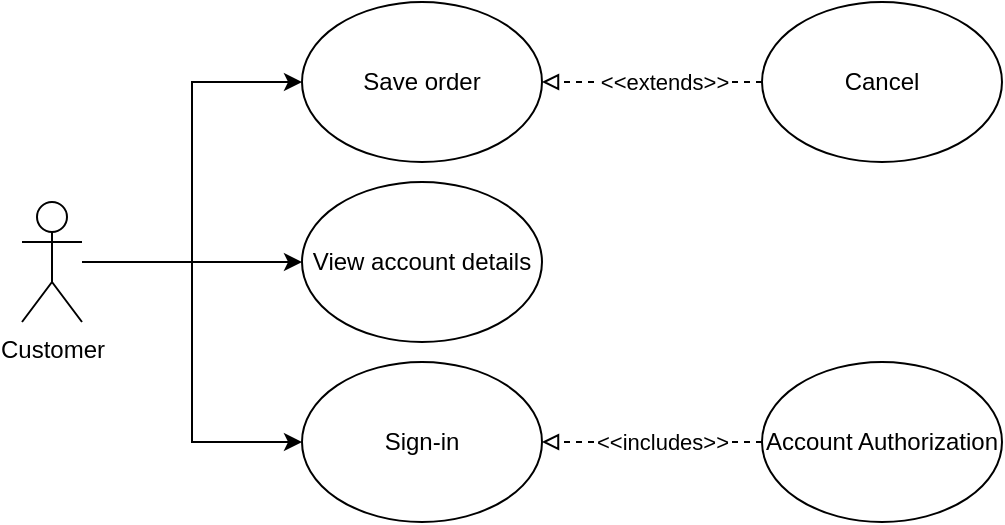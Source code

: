 <mxfile version="20.3.1" type="device"><diagram id="Xc94BhKtf3hv8LHiKfUO" name="Page-1"><mxGraphModel dx="1422" dy="794" grid="1" gridSize="10" guides="1" tooltips="1" connect="1" arrows="1" fold="1" page="1" pageScale="1" pageWidth="827" pageHeight="1169" math="0" shadow="0"><root><mxCell id="0"/><mxCell id="1" parent="0"/><mxCell id="pUeJEDHlmHjVvvMUbgfU-2" value="Save order" style="ellipse;whiteSpace=wrap;html=1;" vertex="1" parent="1"><mxGeometry x="210" y="190" width="120" height="80" as="geometry"/></mxCell><mxCell id="pUeJEDHlmHjVvvMUbgfU-4" value="View account details" style="ellipse;whiteSpace=wrap;html=1;" vertex="1" parent="1"><mxGeometry x="210" y="280" width="120" height="80" as="geometry"/></mxCell><mxCell id="pUeJEDHlmHjVvvMUbgfU-11" style="edgeStyle=orthogonalEdgeStyle;rounded=0;orthogonalLoop=1;jettySize=auto;html=1;entryX=0;entryY=0.5;entryDx=0;entryDy=0;" edge="1" parent="1" source="pUeJEDHlmHjVvvMUbgfU-5" target="pUeJEDHlmHjVvvMUbgfU-2"><mxGeometry relative="1" as="geometry"/></mxCell><mxCell id="pUeJEDHlmHjVvvMUbgfU-12" style="edgeStyle=orthogonalEdgeStyle;rounded=0;orthogonalLoop=1;jettySize=auto;html=1;entryX=0;entryY=0.5;entryDx=0;entryDy=0;" edge="1" parent="1" source="pUeJEDHlmHjVvvMUbgfU-5" target="pUeJEDHlmHjVvvMUbgfU-4"><mxGeometry relative="1" as="geometry"/></mxCell><mxCell id="pUeJEDHlmHjVvvMUbgfU-16" style="edgeStyle=orthogonalEdgeStyle;rounded=0;orthogonalLoop=1;jettySize=auto;html=1;entryX=0;entryY=0.5;entryDx=0;entryDy=0;" edge="1" parent="1" source="pUeJEDHlmHjVvvMUbgfU-5" target="pUeJEDHlmHjVvvMUbgfU-15"><mxGeometry relative="1" as="geometry"/></mxCell><mxCell id="pUeJEDHlmHjVvvMUbgfU-5" value="Customer" style="shape=umlActor;verticalLabelPosition=bottom;verticalAlign=top;html=1;outlineConnect=0;" vertex="1" parent="1"><mxGeometry x="70" y="290" width="30" height="60" as="geometry"/></mxCell><mxCell id="pUeJEDHlmHjVvvMUbgfU-15" value="Sign-in" style="ellipse;whiteSpace=wrap;html=1;" vertex="1" parent="1"><mxGeometry x="210" y="370" width="120" height="80" as="geometry"/></mxCell><mxCell id="pUeJEDHlmHjVvvMUbgfU-18" style="edgeStyle=orthogonalEdgeStyle;rounded=0;orthogonalLoop=1;jettySize=auto;html=1;entryX=1;entryY=0.5;entryDx=0;entryDy=0;endArrow=block;endFill=0;dashed=1;" edge="1" parent="1" source="pUeJEDHlmHjVvvMUbgfU-17" target="pUeJEDHlmHjVvvMUbgfU-15"><mxGeometry relative="1" as="geometry"/></mxCell><mxCell id="pUeJEDHlmHjVvvMUbgfU-19" value="&amp;lt;&amp;lt;includes&amp;gt;&amp;gt;" style="edgeLabel;html=1;align=center;verticalAlign=middle;resizable=0;points=[];" vertex="1" connectable="0" parent="pUeJEDHlmHjVvvMUbgfU-18"><mxGeometry x="0.169" y="-1" relative="1" as="geometry"><mxPoint x="14" y="1" as="offset"/></mxGeometry></mxCell><mxCell id="pUeJEDHlmHjVvvMUbgfU-17" value="Account Authorization" style="ellipse;whiteSpace=wrap;html=1;" vertex="1" parent="1"><mxGeometry x="440" y="370" width="120" height="80" as="geometry"/></mxCell><mxCell id="pUeJEDHlmHjVvvMUbgfU-21" style="edgeStyle=orthogonalEdgeStyle;rounded=0;orthogonalLoop=1;jettySize=auto;html=1;entryX=1;entryY=0.5;entryDx=0;entryDy=0;dashed=1;endArrow=block;endFill=0;" edge="1" parent="1" source="pUeJEDHlmHjVvvMUbgfU-20" target="pUeJEDHlmHjVvvMUbgfU-2"><mxGeometry relative="1" as="geometry"/></mxCell><mxCell id="pUeJEDHlmHjVvvMUbgfU-22" value="&amp;lt;&amp;lt;extends&amp;gt;&amp;gt;" style="edgeLabel;html=1;align=center;verticalAlign=middle;resizable=0;points=[];" vertex="1" connectable="0" parent="pUeJEDHlmHjVvvMUbgfU-21"><mxGeometry x="0.092" relative="1" as="geometry"><mxPoint x="11" as="offset"/></mxGeometry></mxCell><mxCell id="pUeJEDHlmHjVvvMUbgfU-20" value="Cancel" style="ellipse;whiteSpace=wrap;html=1;" vertex="1" parent="1"><mxGeometry x="440" y="190" width="120" height="80" as="geometry"/></mxCell></root></mxGraphModel></diagram></mxfile>